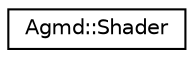 digraph "Graphical Class Hierarchy"
{
  edge [fontname="Helvetica",fontsize="10",labelfontname="Helvetica",labelfontsize="10"];
  node [fontname="Helvetica",fontsize="10",shape=record];
  rankdir="LR";
  Node1 [label="Agmd::Shader",height=0.2,width=0.4,color="black", fillcolor="white", style="filled",URL="$class_agmd_1_1_shader.html"];
}
